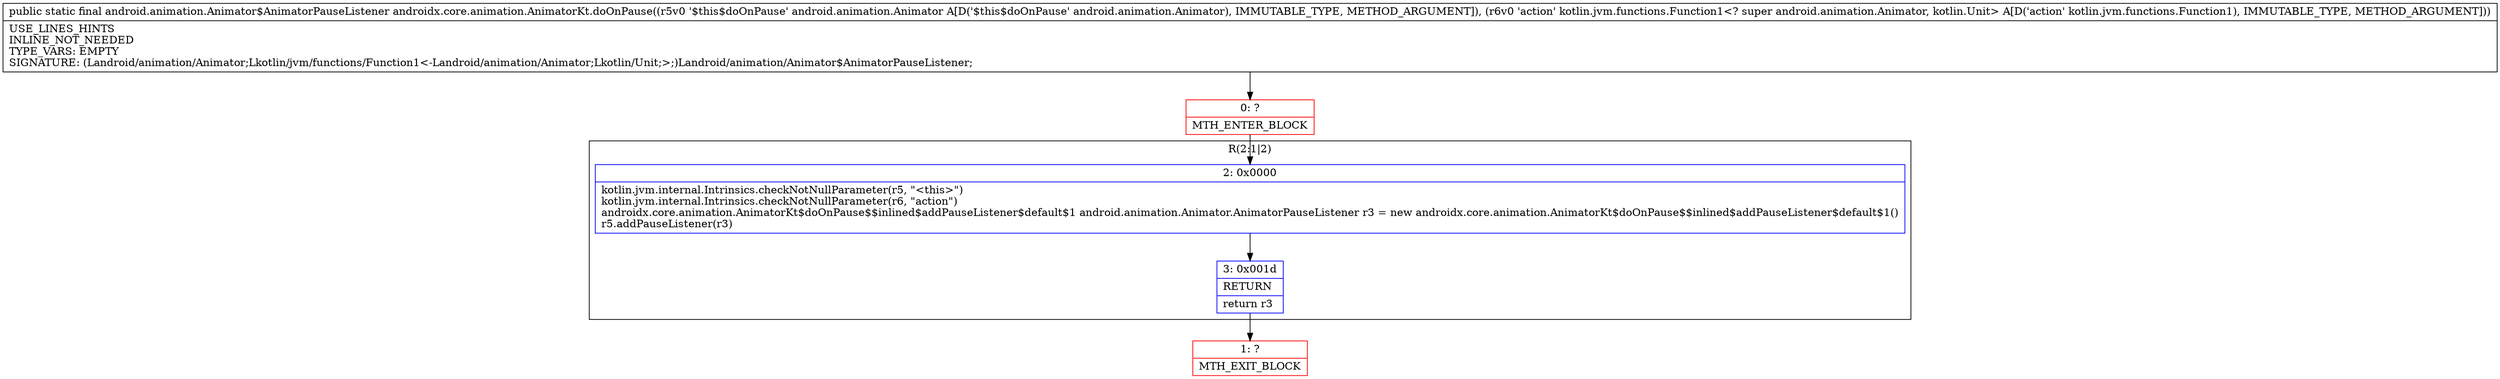 digraph "CFG forandroidx.core.animation.AnimatorKt.doOnPause(Landroid\/animation\/Animator;Lkotlin\/jvm\/functions\/Function1;)Landroid\/animation\/Animator$AnimatorPauseListener;" {
subgraph cluster_Region_1928163213 {
label = "R(2:1|2)";
node [shape=record,color=blue];
Node_2 [shape=record,label="{2\:\ 0x0000|kotlin.jvm.internal.Intrinsics.checkNotNullParameter(r5, \"\<this\>\")\lkotlin.jvm.internal.Intrinsics.checkNotNullParameter(r6, \"action\")\landroidx.core.animation.AnimatorKt$doOnPause$$inlined$addPauseListener$default$1 android.animation.Animator.AnimatorPauseListener r3 = new androidx.core.animation.AnimatorKt$doOnPause$$inlined$addPauseListener$default$1()\lr5.addPauseListener(r3)\l}"];
Node_3 [shape=record,label="{3\:\ 0x001d|RETURN\l|return r3\l}"];
}
Node_0 [shape=record,color=red,label="{0\:\ ?|MTH_ENTER_BLOCK\l}"];
Node_1 [shape=record,color=red,label="{1\:\ ?|MTH_EXIT_BLOCK\l}"];
MethodNode[shape=record,label="{public static final android.animation.Animator$AnimatorPauseListener androidx.core.animation.AnimatorKt.doOnPause((r5v0 '$this$doOnPause' android.animation.Animator A[D('$this$doOnPause' android.animation.Animator), IMMUTABLE_TYPE, METHOD_ARGUMENT]), (r6v0 'action' kotlin.jvm.functions.Function1\<? super android.animation.Animator, kotlin.Unit\> A[D('action' kotlin.jvm.functions.Function1), IMMUTABLE_TYPE, METHOD_ARGUMENT]))  | USE_LINES_HINTS\lINLINE_NOT_NEEDED\lTYPE_VARS: EMPTY\lSIGNATURE: (Landroid\/animation\/Animator;Lkotlin\/jvm\/functions\/Function1\<\-Landroid\/animation\/Animator;Lkotlin\/Unit;\>;)Landroid\/animation\/Animator$AnimatorPauseListener;\l}"];
MethodNode -> Node_0;Node_2 -> Node_3;
Node_3 -> Node_1;
Node_0 -> Node_2;
}

